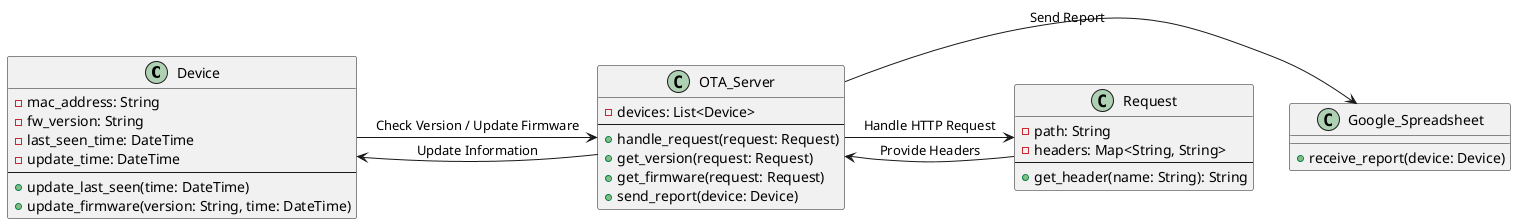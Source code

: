 @startuml

class Device {
  - mac_address: String
  - fw_version: String
  - last_seen_time: DateTime
  - update_time: DateTime
  --
  + update_last_seen(time: DateTime)
  + update_firmware(version: String, time: DateTime)
}

class OTA_Server {
  - devices: List<Device>
  --
  + handle_request(request: Request)
  + get_version(request: Request)
  + get_firmware(request: Request)
  + send_report(device: Device)
}

class Request {
  - path: String
  - headers: Map<String, String>
  --
  + get_header(name: String): String
}

class Google_Spreadsheet {
  + receive_report(device: Device)
}

Device -> OTA_Server : Check Version / Update Firmware
OTA_Server -> Device : Update Information
OTA_Server -> Request : Handle HTTP Request
Request -> OTA_Server : Provide Headers
OTA_Server -> Google_Spreadsheet : Send Report

@enduml
